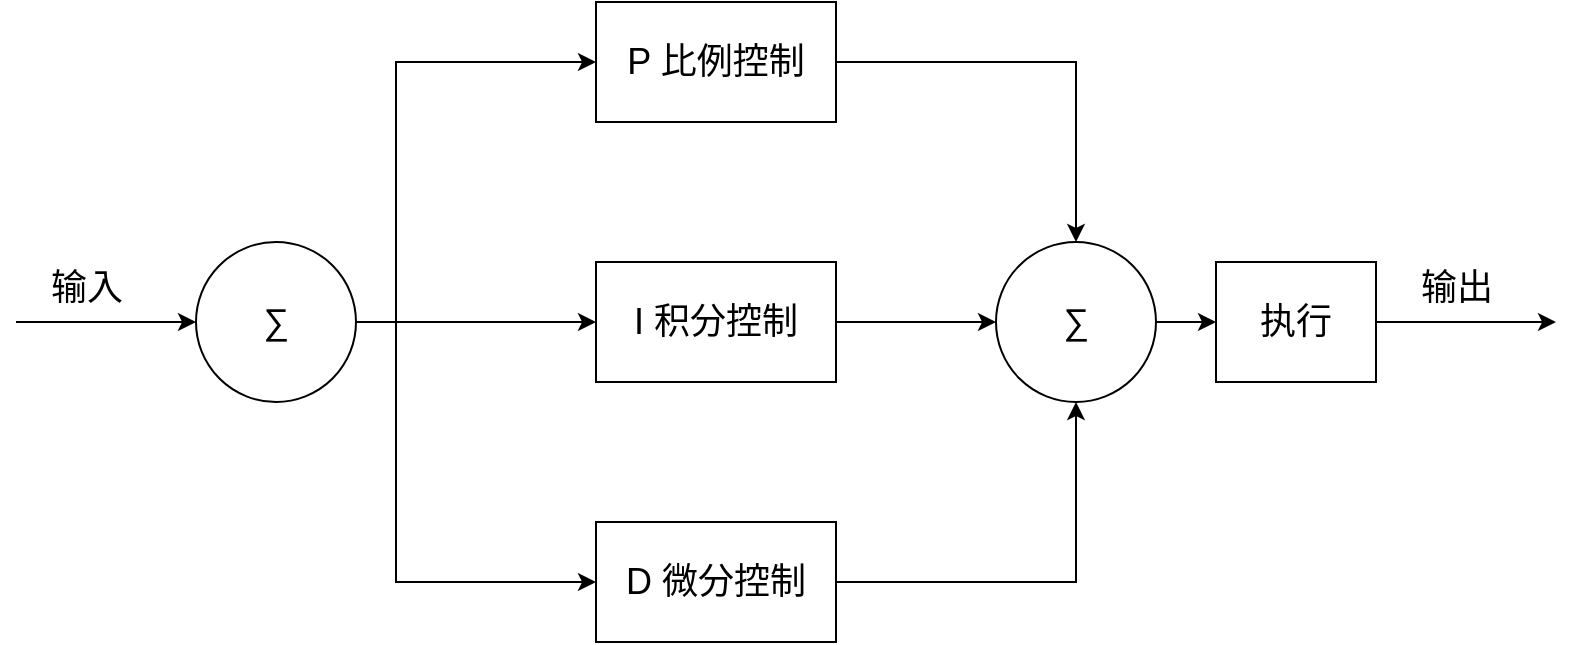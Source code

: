 <mxfile version="21.6.6" type="github">
  <diagram id="C5RBs43oDa-KdzZeNtuy" name="Page-1">
    <mxGraphModel dx="794" dy="438" grid="1" gridSize="10" guides="1" tooltips="1" connect="1" arrows="1" fold="1" page="1" pageScale="1" pageWidth="827" pageHeight="1169" math="0" shadow="0">
      <root>
        <mxCell id="WIyWlLk6GJQsqaUBKTNV-0" />
        <mxCell id="WIyWlLk6GJQsqaUBKTNV-1" parent="WIyWlLk6GJQsqaUBKTNV-0" />
        <mxCell id="i-vOEaoiy-l78Ce5wUjB-0" value="&lt;font style=&quot;font-size: 18px;&quot;&gt;∑&lt;/font&gt;" style="ellipse;whiteSpace=wrap;html=1;aspect=fixed;" vertex="1" parent="WIyWlLk6GJQsqaUBKTNV-1">
          <mxGeometry x="130" y="300" width="80" height="80" as="geometry" />
        </mxCell>
        <mxCell id="i-vOEaoiy-l78Ce5wUjB-1" value="&lt;font style=&quot;font-size: 18px;&quot;&gt;I 积分控制&lt;/font&gt;" style="rounded=0;whiteSpace=wrap;html=1;" vertex="1" parent="WIyWlLk6GJQsqaUBKTNV-1">
          <mxGeometry x="330" y="310" width="120" height="60" as="geometry" />
        </mxCell>
        <mxCell id="i-vOEaoiy-l78Ce5wUjB-10" style="edgeStyle=orthogonalEdgeStyle;rounded=0;orthogonalLoop=1;jettySize=auto;html=1;exitX=1;exitY=0.5;exitDx=0;exitDy=0;entryX=0.5;entryY=0;entryDx=0;entryDy=0;" edge="1" parent="WIyWlLk6GJQsqaUBKTNV-1" source="i-vOEaoiy-l78Ce5wUjB-2" target="i-vOEaoiy-l78Ce5wUjB-4">
          <mxGeometry relative="1" as="geometry" />
        </mxCell>
        <mxCell id="i-vOEaoiy-l78Ce5wUjB-2" value="&lt;font style=&quot;font-size: 18px;&quot;&gt;P 比例控制&lt;/font&gt;" style="rounded=0;whiteSpace=wrap;html=1;" vertex="1" parent="WIyWlLk6GJQsqaUBKTNV-1">
          <mxGeometry x="330" y="180" width="120" height="60" as="geometry" />
        </mxCell>
        <mxCell id="i-vOEaoiy-l78Ce5wUjB-9" style="edgeStyle=orthogonalEdgeStyle;rounded=0;orthogonalLoop=1;jettySize=auto;html=1;exitX=1;exitY=0.5;exitDx=0;exitDy=0;entryX=0.5;entryY=1;entryDx=0;entryDy=0;" edge="1" parent="WIyWlLk6GJQsqaUBKTNV-1" source="i-vOEaoiy-l78Ce5wUjB-3" target="i-vOEaoiy-l78Ce5wUjB-4">
          <mxGeometry relative="1" as="geometry" />
        </mxCell>
        <mxCell id="i-vOEaoiy-l78Ce5wUjB-3" value="&lt;font style=&quot;font-size: 18px;&quot;&gt;D 微分控制&lt;/font&gt;" style="rounded=0;whiteSpace=wrap;html=1;" vertex="1" parent="WIyWlLk6GJQsqaUBKTNV-1">
          <mxGeometry x="330" y="440" width="120" height="60" as="geometry" />
        </mxCell>
        <mxCell id="i-vOEaoiy-l78Ce5wUjB-12" style="edgeStyle=orthogonalEdgeStyle;rounded=0;orthogonalLoop=1;jettySize=auto;html=1;exitX=1;exitY=0.5;exitDx=0;exitDy=0;entryX=0;entryY=0.5;entryDx=0;entryDy=0;" edge="1" parent="WIyWlLk6GJQsqaUBKTNV-1" source="i-vOEaoiy-l78Ce5wUjB-4" target="i-vOEaoiy-l78Ce5wUjB-11">
          <mxGeometry relative="1" as="geometry" />
        </mxCell>
        <mxCell id="i-vOEaoiy-l78Ce5wUjB-4" value="&lt;font style=&quot;font-size: 18px;&quot;&gt;∑&lt;/font&gt;" style="ellipse;whiteSpace=wrap;html=1;aspect=fixed;" vertex="1" parent="WIyWlLk6GJQsqaUBKTNV-1">
          <mxGeometry x="530" y="300" width="80" height="80" as="geometry" />
        </mxCell>
        <mxCell id="i-vOEaoiy-l78Ce5wUjB-5" value="" style="endArrow=classic;html=1;rounded=0;entryX=0;entryY=0.5;entryDx=0;entryDy=0;exitX=1;exitY=0.5;exitDx=0;exitDy=0;" edge="1" parent="WIyWlLk6GJQsqaUBKTNV-1" source="i-vOEaoiy-l78Ce5wUjB-0" target="i-vOEaoiy-l78Ce5wUjB-2">
          <mxGeometry width="50" height="50" relative="1" as="geometry">
            <mxPoint x="230" y="340" as="sourcePoint" />
            <mxPoint x="300" y="360" as="targetPoint" />
            <Array as="points">
              <mxPoint x="230" y="340" />
              <mxPoint x="230" y="210" />
            </Array>
          </mxGeometry>
        </mxCell>
        <mxCell id="i-vOEaoiy-l78Ce5wUjB-6" value="" style="endArrow=classic;html=1;rounded=0;entryX=0;entryY=0.5;entryDx=0;entryDy=0;exitX=1;exitY=0.5;exitDx=0;exitDy=0;" edge="1" parent="WIyWlLk6GJQsqaUBKTNV-1" target="i-vOEaoiy-l78Ce5wUjB-3">
          <mxGeometry width="50" height="50" relative="1" as="geometry">
            <mxPoint x="210" y="340" as="sourcePoint" />
            <mxPoint x="300" y="470" as="targetPoint" />
            <Array as="points">
              <mxPoint x="230" y="340" />
              <mxPoint x="230" y="400" />
              <mxPoint x="230" y="470" />
            </Array>
          </mxGeometry>
        </mxCell>
        <mxCell id="i-vOEaoiy-l78Ce5wUjB-7" value="" style="endArrow=classic;html=1;rounded=0;entryX=0;entryY=0.5;entryDx=0;entryDy=0;" edge="1" parent="WIyWlLk6GJQsqaUBKTNV-1" target="i-vOEaoiy-l78Ce5wUjB-1">
          <mxGeometry width="50" height="50" relative="1" as="geometry">
            <mxPoint x="230" y="340" as="sourcePoint" />
            <mxPoint x="380" y="320" as="targetPoint" />
          </mxGeometry>
        </mxCell>
        <mxCell id="i-vOEaoiy-l78Ce5wUjB-8" value="" style="endArrow=classic;html=1;rounded=0;entryX=0;entryY=0.5;entryDx=0;entryDy=0;exitX=1;exitY=0.5;exitDx=0;exitDy=0;" edge="1" parent="WIyWlLk6GJQsqaUBKTNV-1" source="i-vOEaoiy-l78Ce5wUjB-1" target="i-vOEaoiy-l78Ce5wUjB-4">
          <mxGeometry width="50" height="50" relative="1" as="geometry">
            <mxPoint x="330" y="370" as="sourcePoint" />
            <mxPoint x="380" y="320" as="targetPoint" />
          </mxGeometry>
        </mxCell>
        <mxCell id="i-vOEaoiy-l78Ce5wUjB-16" style="edgeStyle=orthogonalEdgeStyle;rounded=0;orthogonalLoop=1;jettySize=auto;html=1;exitX=1;exitY=0.5;exitDx=0;exitDy=0;" edge="1" parent="WIyWlLk6GJQsqaUBKTNV-1" source="i-vOEaoiy-l78Ce5wUjB-11">
          <mxGeometry relative="1" as="geometry">
            <mxPoint x="810.0" y="340.053" as="targetPoint" />
          </mxGeometry>
        </mxCell>
        <mxCell id="i-vOEaoiy-l78Ce5wUjB-11" value="&lt;font style=&quot;font-size: 18px;&quot;&gt;执行&lt;/font&gt;" style="rounded=0;whiteSpace=wrap;html=1;" vertex="1" parent="WIyWlLk6GJQsqaUBKTNV-1">
          <mxGeometry x="640" y="310" width="80" height="60" as="geometry" />
        </mxCell>
        <mxCell id="i-vOEaoiy-l78Ce5wUjB-14" value="" style="endArrow=classic;html=1;rounded=0;entryX=0;entryY=0.5;entryDx=0;entryDy=0;" edge="1" parent="WIyWlLk6GJQsqaUBKTNV-1" target="i-vOEaoiy-l78Ce5wUjB-0">
          <mxGeometry width="50" height="50" relative="1" as="geometry">
            <mxPoint x="40" y="340" as="sourcePoint" />
            <mxPoint x="260" y="320" as="targetPoint" />
          </mxGeometry>
        </mxCell>
        <mxCell id="i-vOEaoiy-l78Ce5wUjB-17" value="&lt;font style=&quot;font-size: 18px;&quot;&gt;输出&lt;/font&gt;" style="text;html=1;align=center;verticalAlign=middle;resizable=0;points=[];autosize=1;strokeColor=none;fillColor=none;" vertex="1" parent="WIyWlLk6GJQsqaUBKTNV-1">
          <mxGeometry x="730" y="303" width="60" height="40" as="geometry" />
        </mxCell>
        <mxCell id="i-vOEaoiy-l78Ce5wUjB-18" value="&lt;font style=&quot;font-size: 18px;&quot;&gt;输入&lt;/font&gt;" style="text;html=1;align=center;verticalAlign=middle;resizable=0;points=[];autosize=1;strokeColor=none;fillColor=none;" vertex="1" parent="WIyWlLk6GJQsqaUBKTNV-1">
          <mxGeometry x="45" y="303" width="60" height="40" as="geometry" />
        </mxCell>
      </root>
    </mxGraphModel>
  </diagram>
</mxfile>
